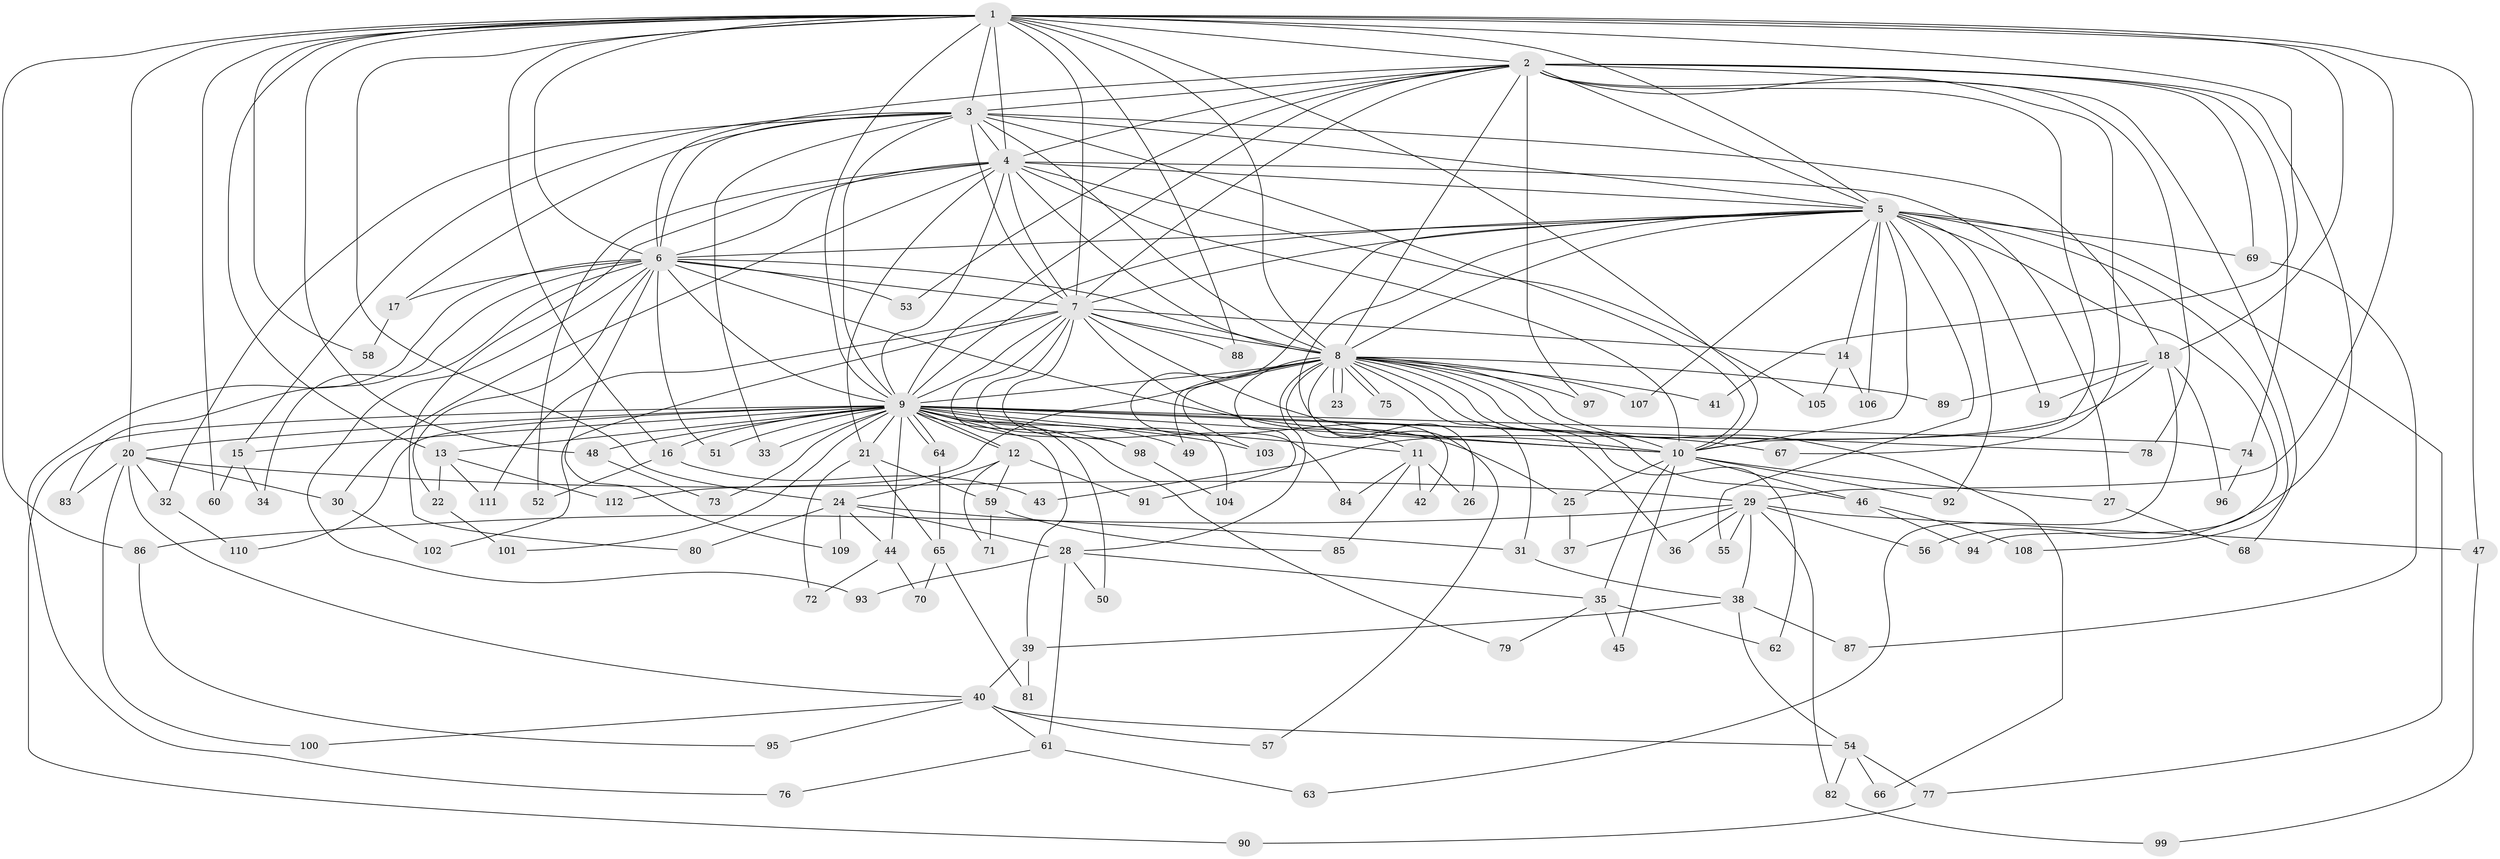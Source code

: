 // coarse degree distribution, {17: 0.017857142857142856, 5: 0.07142857142857142, 12: 0.03571428571428571, 19: 0.017857142857142856, 2: 0.23214285714285715, 3: 0.23214285714285715, 4: 0.14285714285714285, 15: 0.017857142857142856, 10: 0.017857142857142856, 6: 0.05357142857142857, 27: 0.017857142857142856, 14: 0.017857142857142856, 7: 0.05357142857142857, 22: 0.017857142857142856, 1: 0.03571428571428571, 16: 0.017857142857142856}
// Generated by graph-tools (version 1.1) at 2025/36/03/04/25 23:36:37]
// undirected, 112 vertices, 249 edges
graph export_dot {
  node [color=gray90,style=filled];
  1;
  2;
  3;
  4;
  5;
  6;
  7;
  8;
  9;
  10;
  11;
  12;
  13;
  14;
  15;
  16;
  17;
  18;
  19;
  20;
  21;
  22;
  23;
  24;
  25;
  26;
  27;
  28;
  29;
  30;
  31;
  32;
  33;
  34;
  35;
  36;
  37;
  38;
  39;
  40;
  41;
  42;
  43;
  44;
  45;
  46;
  47;
  48;
  49;
  50;
  51;
  52;
  53;
  54;
  55;
  56;
  57;
  58;
  59;
  60;
  61;
  62;
  63;
  64;
  65;
  66;
  67;
  68;
  69;
  70;
  71;
  72;
  73;
  74;
  75;
  76;
  77;
  78;
  79;
  80;
  81;
  82;
  83;
  84;
  85;
  86;
  87;
  88;
  89;
  90;
  91;
  92;
  93;
  94;
  95;
  96;
  97;
  98;
  99;
  100;
  101;
  102;
  103;
  104;
  105;
  106;
  107;
  108;
  109;
  110;
  111;
  112;
  1 -- 2;
  1 -- 3;
  1 -- 4;
  1 -- 5;
  1 -- 6;
  1 -- 7;
  1 -- 8;
  1 -- 9;
  1 -- 10;
  1 -- 13;
  1 -- 16;
  1 -- 18;
  1 -- 20;
  1 -- 24;
  1 -- 29;
  1 -- 41;
  1 -- 47;
  1 -- 48;
  1 -- 58;
  1 -- 60;
  1 -- 86;
  1 -- 88;
  2 -- 3;
  2 -- 4;
  2 -- 5;
  2 -- 6;
  2 -- 7;
  2 -- 8;
  2 -- 9;
  2 -- 10;
  2 -- 53;
  2 -- 56;
  2 -- 67;
  2 -- 68;
  2 -- 69;
  2 -- 74;
  2 -- 78;
  2 -- 97;
  3 -- 4;
  3 -- 5;
  3 -- 6;
  3 -- 7;
  3 -- 8;
  3 -- 9;
  3 -- 10;
  3 -- 15;
  3 -- 17;
  3 -- 18;
  3 -- 32;
  3 -- 33;
  4 -- 5;
  4 -- 6;
  4 -- 7;
  4 -- 8;
  4 -- 9;
  4 -- 10;
  4 -- 21;
  4 -- 27;
  4 -- 30;
  4 -- 52;
  4 -- 80;
  4 -- 105;
  5 -- 6;
  5 -- 7;
  5 -- 8;
  5 -- 9;
  5 -- 10;
  5 -- 14;
  5 -- 19;
  5 -- 42;
  5 -- 55;
  5 -- 57;
  5 -- 69;
  5 -- 77;
  5 -- 92;
  5 -- 94;
  5 -- 106;
  5 -- 107;
  5 -- 108;
  6 -- 7;
  6 -- 8;
  6 -- 9;
  6 -- 10;
  6 -- 17;
  6 -- 22;
  6 -- 34;
  6 -- 51;
  6 -- 53;
  6 -- 76;
  6 -- 83;
  6 -- 93;
  6 -- 109;
  7 -- 8;
  7 -- 9;
  7 -- 10;
  7 -- 14;
  7 -- 25;
  7 -- 84;
  7 -- 88;
  7 -- 98;
  7 -- 102;
  7 -- 104;
  7 -- 111;
  8 -- 9;
  8 -- 10;
  8 -- 11;
  8 -- 23;
  8 -- 23;
  8 -- 26;
  8 -- 28;
  8 -- 31;
  8 -- 36;
  8 -- 41;
  8 -- 46;
  8 -- 49;
  8 -- 62;
  8 -- 66;
  8 -- 75;
  8 -- 75;
  8 -- 89;
  8 -- 91;
  8 -- 97;
  8 -- 103;
  8 -- 107;
  8 -- 112;
  9 -- 10;
  9 -- 11;
  9 -- 12;
  9 -- 12;
  9 -- 13;
  9 -- 15;
  9 -- 16;
  9 -- 20;
  9 -- 21;
  9 -- 33;
  9 -- 39;
  9 -- 44;
  9 -- 48;
  9 -- 49;
  9 -- 50;
  9 -- 51;
  9 -- 64;
  9 -- 64;
  9 -- 67;
  9 -- 73;
  9 -- 74;
  9 -- 78;
  9 -- 79;
  9 -- 90;
  9 -- 98;
  9 -- 101;
  9 -- 103;
  9 -- 110;
  10 -- 25;
  10 -- 27;
  10 -- 35;
  10 -- 45;
  10 -- 46;
  10 -- 92;
  11 -- 26;
  11 -- 42;
  11 -- 84;
  11 -- 85;
  12 -- 24;
  12 -- 59;
  12 -- 71;
  12 -- 91;
  13 -- 22;
  13 -- 111;
  13 -- 112;
  14 -- 105;
  14 -- 106;
  15 -- 34;
  15 -- 60;
  16 -- 43;
  16 -- 52;
  17 -- 58;
  18 -- 19;
  18 -- 43;
  18 -- 63;
  18 -- 89;
  18 -- 96;
  20 -- 29;
  20 -- 30;
  20 -- 32;
  20 -- 40;
  20 -- 83;
  20 -- 100;
  21 -- 59;
  21 -- 65;
  21 -- 72;
  22 -- 101;
  24 -- 28;
  24 -- 31;
  24 -- 44;
  24 -- 80;
  24 -- 109;
  25 -- 37;
  27 -- 68;
  28 -- 35;
  28 -- 50;
  28 -- 61;
  28 -- 93;
  29 -- 36;
  29 -- 37;
  29 -- 38;
  29 -- 47;
  29 -- 55;
  29 -- 56;
  29 -- 82;
  29 -- 86;
  30 -- 102;
  31 -- 38;
  32 -- 110;
  35 -- 45;
  35 -- 62;
  35 -- 79;
  38 -- 39;
  38 -- 54;
  38 -- 87;
  39 -- 40;
  39 -- 81;
  40 -- 54;
  40 -- 57;
  40 -- 61;
  40 -- 95;
  40 -- 100;
  44 -- 70;
  44 -- 72;
  46 -- 94;
  46 -- 108;
  47 -- 99;
  48 -- 73;
  54 -- 66;
  54 -- 77;
  54 -- 82;
  59 -- 71;
  59 -- 85;
  61 -- 63;
  61 -- 76;
  64 -- 65;
  65 -- 70;
  65 -- 81;
  69 -- 87;
  74 -- 96;
  77 -- 90;
  82 -- 99;
  86 -- 95;
  98 -- 104;
}
